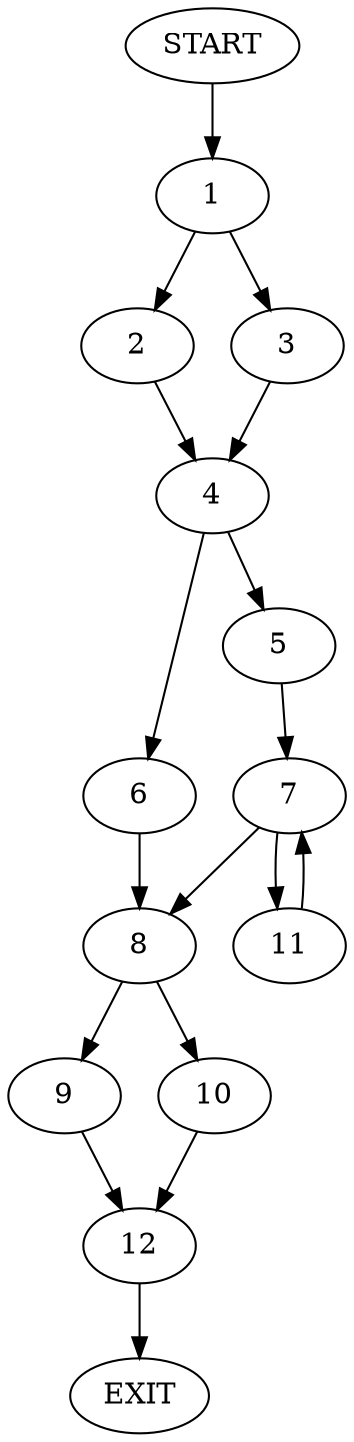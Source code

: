 digraph {
0 [label="START"]
13 [label="EXIT"]
0 -> 1
1 -> 2
1 -> 3
2 -> 4
3 -> 4
4 -> 5
4 -> 6
5 -> 7
6 -> 8
8 -> 9
8 -> 10
7 -> 11
7 -> 8
11 -> 7
9 -> 12
10 -> 12
12 -> 13
}
